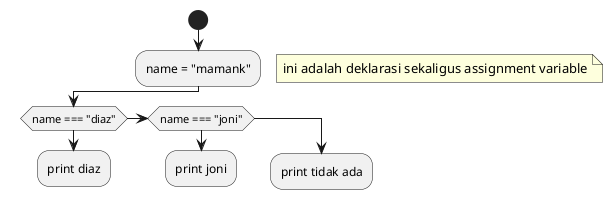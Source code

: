 @startuml diagram
start
:name = "mamank";
floating note right: ini adalah deklarasi sekaligus assignment variable
if (name === "diaz") then
floating note left: ini check jika variable name adalah diaz
    :print diaz;
    detach
else if (name === "joni") then
    :print joni;
    detach
else
    :print tidak ada;
    detach
@enduml